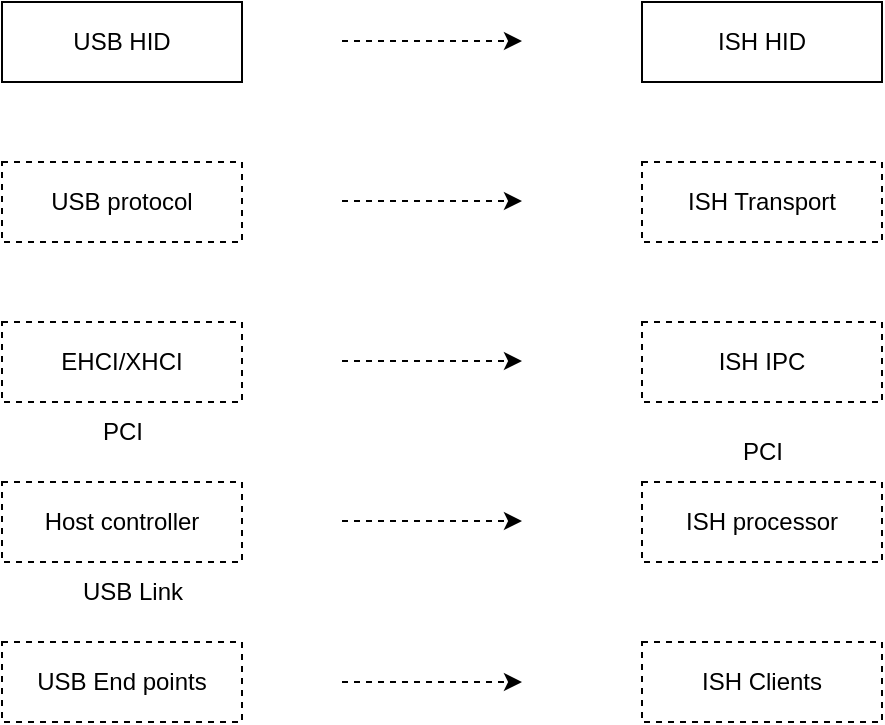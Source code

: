 <mxfile version="24.4.6" type="github">
  <diagram name="框架对比" id="Mw3vE7-5748PPqASYoQp">
    <mxGraphModel dx="954" dy="558" grid="1" gridSize="10" guides="1" tooltips="1" connect="1" arrows="1" fold="1" page="1" pageScale="1" pageWidth="1169" pageHeight="827" math="0" shadow="0">
      <root>
        <mxCell id="0" />
        <mxCell id="1" parent="0" />
        <mxCell id="9b0zC9YmSiK7THfdG9Im-1" value="USB HID" style="rounded=0;whiteSpace=wrap;html=1;" vertex="1" parent="1">
          <mxGeometry x="160" y="160" width="120" height="40" as="geometry" />
        </mxCell>
        <mxCell id="9b0zC9YmSiK7THfdG9Im-2" value="USB protocol" style="rounded=0;whiteSpace=wrap;html=1;dashed=1;" vertex="1" parent="1">
          <mxGeometry x="160" y="240" width="120" height="40" as="geometry" />
        </mxCell>
        <mxCell id="9b0zC9YmSiK7THfdG9Im-3" value="EHCI/XHCI" style="rounded=0;whiteSpace=wrap;html=1;dashed=1;" vertex="1" parent="1">
          <mxGeometry x="160" y="320" width="120" height="40" as="geometry" />
        </mxCell>
        <mxCell id="9b0zC9YmSiK7THfdG9Im-4" value="Host controller" style="rounded=0;whiteSpace=wrap;html=1;dashed=1;" vertex="1" parent="1">
          <mxGeometry x="160" y="400" width="120" height="40" as="geometry" />
        </mxCell>
        <mxCell id="9b0zC9YmSiK7THfdG9Im-5" value="USB End points" style="rounded=0;whiteSpace=wrap;html=1;dashed=1;" vertex="1" parent="1">
          <mxGeometry x="160" y="480" width="120" height="40" as="geometry" />
        </mxCell>
        <mxCell id="9b0zC9YmSiK7THfdG9Im-6" value="ISH HID" style="rounded=0;whiteSpace=wrap;html=1;" vertex="1" parent="1">
          <mxGeometry x="480" y="160" width="120" height="40" as="geometry" />
        </mxCell>
        <mxCell id="9b0zC9YmSiK7THfdG9Im-7" value="ISH Transport" style="rounded=0;whiteSpace=wrap;html=1;dashed=1;" vertex="1" parent="1">
          <mxGeometry x="480" y="240" width="120" height="40" as="geometry" />
        </mxCell>
        <mxCell id="9b0zC9YmSiK7THfdG9Im-8" value="ISH IPC" style="rounded=0;whiteSpace=wrap;html=1;dashed=1;" vertex="1" parent="1">
          <mxGeometry x="480" y="320" width="120" height="40" as="geometry" />
        </mxCell>
        <mxCell id="9b0zC9YmSiK7THfdG9Im-9" value="PCI" style="text;html=1;align=center;verticalAlign=middle;resizable=0;points=[];autosize=1;strokeColor=none;fillColor=none;" vertex="1" parent="1">
          <mxGeometry x="200" y="360" width="40" height="30" as="geometry" />
        </mxCell>
        <mxCell id="9b0zC9YmSiK7THfdG9Im-10" value="PCI" style="text;html=1;align=center;verticalAlign=middle;resizable=0;points=[];autosize=1;strokeColor=none;fillColor=none;" vertex="1" parent="1">
          <mxGeometry x="520" y="370" width="40" height="30" as="geometry" />
        </mxCell>
        <mxCell id="9b0zC9YmSiK7THfdG9Im-11" value="ISH processor" style="rounded=0;whiteSpace=wrap;html=1;dashed=1;" vertex="1" parent="1">
          <mxGeometry x="480" y="400" width="120" height="40" as="geometry" />
        </mxCell>
        <mxCell id="9b0zC9YmSiK7THfdG9Im-12" value="ISH Clients" style="rounded=0;whiteSpace=wrap;html=1;dashed=1;" vertex="1" parent="1">
          <mxGeometry x="480" y="480" width="120" height="40" as="geometry" />
        </mxCell>
        <mxCell id="9b0zC9YmSiK7THfdG9Im-13" value="USB Link" style="text;html=1;align=center;verticalAlign=middle;resizable=0;points=[];autosize=1;strokeColor=none;fillColor=none;" vertex="1" parent="1">
          <mxGeometry x="190" y="440" width="70" height="30" as="geometry" />
        </mxCell>
        <mxCell id="9b0zC9YmSiK7THfdG9Im-14" value="" style="endArrow=classic;html=1;rounded=0;dashed=1;" edge="1" parent="1">
          <mxGeometry width="50" height="50" relative="1" as="geometry">
            <mxPoint x="330" y="179.5" as="sourcePoint" />
            <mxPoint x="420" y="179.5" as="targetPoint" />
          </mxGeometry>
        </mxCell>
        <mxCell id="9b0zC9YmSiK7THfdG9Im-15" value="" style="endArrow=classic;html=1;rounded=0;dashed=1;" edge="1" parent="1">
          <mxGeometry width="50" height="50" relative="1" as="geometry">
            <mxPoint x="330" y="259.5" as="sourcePoint" />
            <mxPoint x="420" y="259.5" as="targetPoint" />
          </mxGeometry>
        </mxCell>
        <mxCell id="9b0zC9YmSiK7THfdG9Im-16" value="" style="endArrow=classic;html=1;rounded=0;dashed=1;" edge="1" parent="1">
          <mxGeometry width="50" height="50" relative="1" as="geometry">
            <mxPoint x="330" y="339.5" as="sourcePoint" />
            <mxPoint x="420" y="339.5" as="targetPoint" />
          </mxGeometry>
        </mxCell>
        <mxCell id="9b0zC9YmSiK7THfdG9Im-17" value="" style="endArrow=classic;html=1;rounded=0;dashed=1;" edge="1" parent="1">
          <mxGeometry width="50" height="50" relative="1" as="geometry">
            <mxPoint x="330" y="419.5" as="sourcePoint" />
            <mxPoint x="420" y="419.5" as="targetPoint" />
          </mxGeometry>
        </mxCell>
        <mxCell id="9b0zC9YmSiK7THfdG9Im-18" value="" style="endArrow=classic;html=1;rounded=0;dashed=1;" edge="1" parent="1">
          <mxGeometry width="50" height="50" relative="1" as="geometry">
            <mxPoint x="330" y="500" as="sourcePoint" />
            <mxPoint x="420" y="500" as="targetPoint" />
          </mxGeometry>
        </mxCell>
      </root>
    </mxGraphModel>
  </diagram>
</mxfile>
